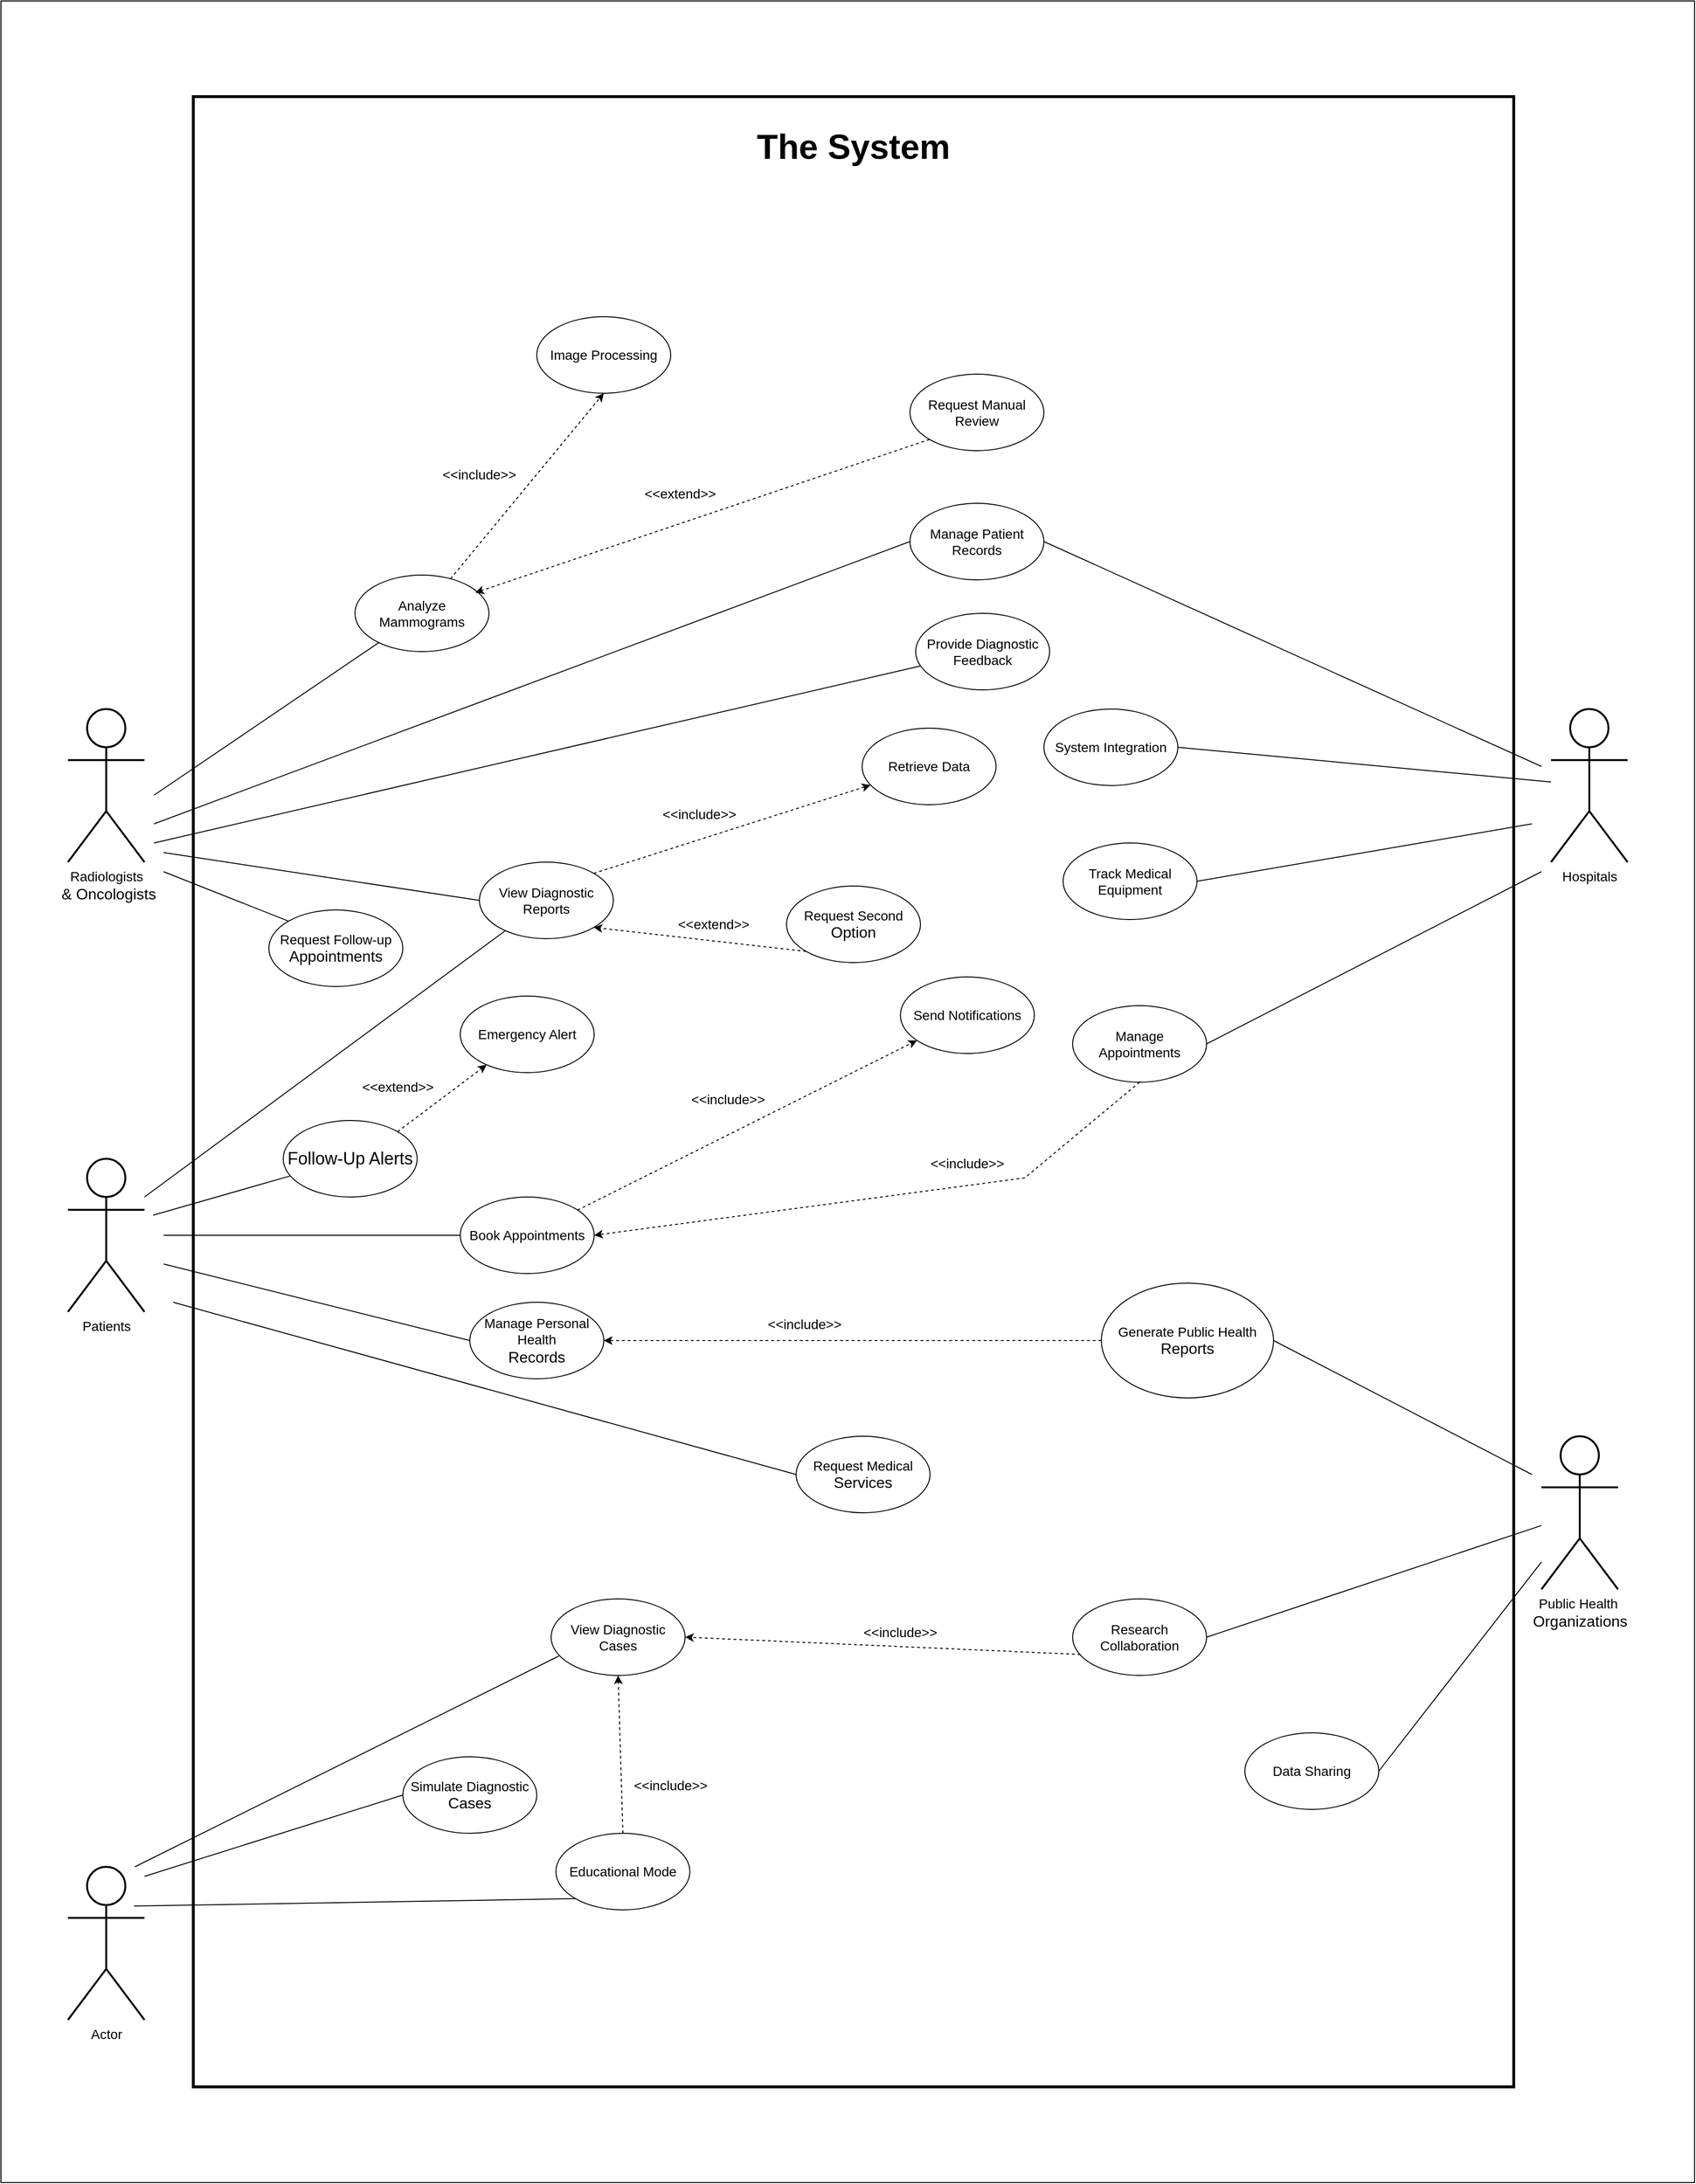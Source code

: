 <mxfile version="24.8.6">
  <diagram name="Page-1" id="EfvkMyXsry1boPUFlgPe">
    <mxGraphModel dx="1483" dy="-5362" grid="1" gridSize="10" guides="1" tooltips="1" connect="1" arrows="1" fold="1" page="1" pageScale="1" pageWidth="850" pageHeight="1100" math="0" shadow="0">
      <root>
        <mxCell id="0" />
        <mxCell id="1" parent="0" />
        <mxCell id="jNFCbJLxegR6J5QKIv35-199" value="" style="rounded=0;whiteSpace=wrap;html=1;fillColor=none;container=1;" vertex="1" parent="1">
          <mxGeometry x="1540" y="7200" width="1770" height="2280" as="geometry" />
        </mxCell>
        <mxCell id="jNFCbJLxegR6J5QKIv35-200" value="" style="rounded=0;whiteSpace=wrap;html=1;strokeWidth=3;" vertex="1" parent="jNFCbJLxegR6J5QKIv35-199">
          <mxGeometry x="201" y="100" width="1380" height="2080" as="geometry" />
        </mxCell>
        <mxCell id="jNFCbJLxegR6J5QKIv35-201" value="&lt;font style=&quot;&quot;&gt;&lt;font style=&quot;font-size: 14px;&quot;&gt;Radiologists&lt;/font&gt;&lt;/font&gt;&lt;div&gt;&lt;font size=&quot;3&quot; style=&quot;&quot;&gt;&lt;font style=&quot;&quot;&gt;&amp;nbsp;&lt;/font&gt;&lt;span style=&quot;background-color: initial;&quot;&gt;&amp;amp;&amp;nbsp;Oncologists&lt;/span&gt;&lt;/font&gt;&lt;/div&gt;" style="shape=umlActor;verticalLabelPosition=bottom;verticalAlign=top;html=1;outlineConnect=0;strokeWidth=2;" vertex="1" parent="jNFCbJLxegR6J5QKIv35-199">
          <mxGeometry x="70" y="740" width="80" height="160" as="geometry" />
        </mxCell>
        <mxCell id="jNFCbJLxegR6J5QKIv35-202" value="&lt;font style=&quot;font-size: 14px;&quot;&gt;Hospitals&lt;/font&gt;" style="shape=umlActor;verticalLabelPosition=bottom;verticalAlign=top;html=1;outlineConnect=0;strokeWidth=2;" vertex="1" parent="jNFCbJLxegR6J5QKIv35-199">
          <mxGeometry x="1620" y="740" width="80" height="160" as="geometry" />
        </mxCell>
        <mxCell id="jNFCbJLxegR6J5QKIv35-203" value="&lt;font style=&quot;font-size: 14px;&quot;&gt;Patients&lt;/font&gt;" style="shape=umlActor;verticalLabelPosition=bottom;verticalAlign=top;html=1;outlineConnect=0;strokeWidth=2;" vertex="1" parent="jNFCbJLxegR6J5QKIv35-199">
          <mxGeometry x="70" y="1210" width="80" height="160" as="geometry" />
        </mxCell>
        <mxCell id="jNFCbJLxegR6J5QKIv35-204" value="&lt;font style=&quot;&quot;&gt;&lt;font style=&quot;font-size: 14px;&quot;&gt;Public Health&amp;nbsp;&lt;/font&gt;&lt;/font&gt;&lt;div&gt;&lt;font size=&quot;3&quot; style=&quot;&quot;&gt;&lt;span style=&quot;background-color: initial;&quot;&gt;Organizations&lt;/span&gt;&lt;/font&gt;&lt;/div&gt;" style="shape=umlActor;verticalLabelPosition=bottom;verticalAlign=top;html=1;outlineConnect=0;strokeWidth=2;" vertex="1" parent="jNFCbJLxegR6J5QKIv35-199">
          <mxGeometry x="1610" y="1500" width="80" height="160" as="geometry" />
        </mxCell>
        <mxCell id="jNFCbJLxegR6J5QKIv35-205" value="&lt;font style=&quot;font-size: 14px;&quot;&gt;Actor&lt;/font&gt;" style="shape=umlActor;verticalLabelPosition=bottom;verticalAlign=top;html=1;outlineConnect=0;strokeWidth=2;" vertex="1" parent="jNFCbJLxegR6J5QKIv35-199">
          <mxGeometry x="70" y="1950" width="80" height="160" as="geometry" />
        </mxCell>
        <mxCell id="jNFCbJLxegR6J5QKIv35-206" value="&lt;b&gt;&lt;font style=&quot;font-size: 36px;&quot;&gt;The System&lt;/font&gt;&lt;/b&gt;" style="text;html=1;align=center;verticalAlign=middle;whiteSpace=wrap;rounded=0;" vertex="1" parent="jNFCbJLxegR6J5QKIv35-199">
          <mxGeometry x="686" y="137" width="410" height="30" as="geometry" />
        </mxCell>
        <mxCell id="jNFCbJLxegR6J5QKIv35-207" value="&lt;font style=&quot;font-size: 14px;&quot;&gt;Analyze Mammograms&lt;/font&gt;" style="ellipse;whiteSpace=wrap;html=1;" vertex="1" parent="jNFCbJLxegR6J5QKIv35-199">
          <mxGeometry x="370" y="600" width="140" height="80" as="geometry" />
        </mxCell>
        <mxCell id="jNFCbJLxegR6J5QKIv35-208" value="&lt;font style=&quot;font-size: 14px;&quot;&gt;Image Processing&lt;/font&gt;" style="ellipse;whiteSpace=wrap;html=1;" vertex="1" parent="jNFCbJLxegR6J5QKIv35-199">
          <mxGeometry x="560" y="330" width="140" height="80" as="geometry" />
        </mxCell>
        <mxCell id="jNFCbJLxegR6J5QKIv35-209" value="&lt;font style=&quot;font-size: 14px;&quot;&gt;Request Manual Review&lt;/font&gt;" style="ellipse;whiteSpace=wrap;html=1;" vertex="1" parent="jNFCbJLxegR6J5QKIv35-199">
          <mxGeometry x="950" y="390" width="140" height="80" as="geometry" />
        </mxCell>
        <mxCell id="jNFCbJLxegR6J5QKIv35-210" value="&lt;font style=&quot;font-size: 14px;&quot;&gt;Manage Patient Records&lt;/font&gt;" style="ellipse;whiteSpace=wrap;html=1;" vertex="1" parent="jNFCbJLxegR6J5QKIv35-199">
          <mxGeometry x="950" y="525" width="140" height="80" as="geometry" />
        </mxCell>
        <mxCell id="jNFCbJLxegR6J5QKIv35-211" value="&lt;font style=&quot;font-size: 14px;&quot;&gt;Provide Diagnostic Feedback&lt;/font&gt;" style="ellipse;whiteSpace=wrap;html=1;" vertex="1" parent="jNFCbJLxegR6J5QKIv35-199">
          <mxGeometry x="956" y="640" width="140" height="80" as="geometry" />
        </mxCell>
        <mxCell id="jNFCbJLxegR6J5QKIv35-212" value="&lt;font style=&quot;font-size: 14px;&quot;&gt;Retrieve Data&lt;/font&gt;" style="ellipse;whiteSpace=wrap;html=1;" vertex="1" parent="jNFCbJLxegR6J5QKIv35-199">
          <mxGeometry x="900" y="760" width="140" height="80" as="geometry" />
        </mxCell>
        <mxCell id="jNFCbJLxegR6J5QKIv35-213" value="&lt;font style=&quot;font-size: 14px;&quot;&gt;System Integration&lt;/font&gt;" style="ellipse;whiteSpace=wrap;html=1;" vertex="1" parent="jNFCbJLxegR6J5QKIv35-199">
          <mxGeometry x="1090" y="740" width="140" height="80" as="geometry" />
        </mxCell>
        <mxCell id="jNFCbJLxegR6J5QKIv35-214" value="&lt;font style=&quot;font-size: 14px;&quot;&gt;Request Follow-up&lt;/font&gt;&lt;div&gt;&lt;font size=&quot;3&quot;&gt;Appointments&lt;/font&gt;&lt;/div&gt;" style="ellipse;whiteSpace=wrap;html=1;" vertex="1" parent="jNFCbJLxegR6J5QKIv35-199">
          <mxGeometry x="280" y="950" width="140" height="80" as="geometry" />
        </mxCell>
        <mxCell id="jNFCbJLxegR6J5QKIv35-215" value="&lt;font style=&quot;font-size: 14px;&quot;&gt;View Diagnostic Reports&lt;/font&gt;" style="ellipse;whiteSpace=wrap;html=1;" vertex="1" parent="jNFCbJLxegR6J5QKIv35-199">
          <mxGeometry x="500" y="900" width="140" height="80" as="geometry" />
        </mxCell>
        <mxCell id="jNFCbJLxegR6J5QKIv35-216" value="&lt;font style=&quot;font-size: 14px;&quot;&gt;Track Medical Equipment&lt;/font&gt;" style="ellipse;whiteSpace=wrap;html=1;" vertex="1" parent="jNFCbJLxegR6J5QKIv35-199">
          <mxGeometry x="1110" y="880" width="140" height="80" as="geometry" />
        </mxCell>
        <mxCell id="jNFCbJLxegR6J5QKIv35-217" value="&lt;font style=&quot;font-size: 18px;&quot;&gt;Follow-Up Alerts&lt;/font&gt;" style="ellipse;whiteSpace=wrap;html=1;" vertex="1" parent="jNFCbJLxegR6J5QKIv35-199">
          <mxGeometry x="295" y="1170" width="140" height="80" as="geometry" />
        </mxCell>
        <mxCell id="jNFCbJLxegR6J5QKIv35-218" value="&lt;font style=&quot;font-size: 14px;&quot;&gt;Emergency Alert&lt;/font&gt;" style="ellipse;whiteSpace=wrap;html=1;" vertex="1" parent="jNFCbJLxegR6J5QKIv35-199">
          <mxGeometry x="480" y="1040" width="140" height="80" as="geometry" />
        </mxCell>
        <mxCell id="jNFCbJLxegR6J5QKIv35-219" value="&lt;font style=&quot;font-size: 14px;&quot;&gt;Request Second&lt;/font&gt;&lt;div&gt;&lt;font size=&quot;3&quot;&gt;Option&lt;/font&gt;&lt;/div&gt;" style="ellipse;whiteSpace=wrap;html=1;" vertex="1" parent="jNFCbJLxegR6J5QKIv35-199">
          <mxGeometry x="821" y="925" width="140" height="80" as="geometry" />
        </mxCell>
        <mxCell id="jNFCbJLxegR6J5QKIv35-220" value="&lt;font style=&quot;font-size: 14px;&quot;&gt;Send Notifications&lt;/font&gt;" style="ellipse;whiteSpace=wrap;html=1;" vertex="1" parent="jNFCbJLxegR6J5QKIv35-199">
          <mxGeometry x="940" y="1020" width="140" height="80" as="geometry" />
        </mxCell>
        <mxCell id="jNFCbJLxegR6J5QKIv35-221" value="&lt;font style=&quot;font-size: 14px;&quot;&gt;Book Appointments&lt;/font&gt;" style="ellipse;whiteSpace=wrap;html=1;" vertex="1" parent="jNFCbJLxegR6J5QKIv35-199">
          <mxGeometry x="480" y="1250" width="140" height="80" as="geometry" />
        </mxCell>
        <mxCell id="jNFCbJLxegR6J5QKIv35-222" value="&lt;font style=&quot;font-size: 14px;&quot;&gt;Manage Appointments&lt;/font&gt;" style="ellipse;whiteSpace=wrap;html=1;" vertex="1" parent="jNFCbJLxegR6J5QKIv35-199">
          <mxGeometry x="1120" y="1050" width="140" height="80" as="geometry" />
        </mxCell>
        <mxCell id="jNFCbJLxegR6J5QKIv35-223" value="&lt;font style=&quot;font-size: 14px;&quot;&gt;Generate Public Health&lt;/font&gt;&lt;div&gt;&lt;font size=&quot;3&quot;&gt;Reports&lt;/font&gt;&lt;/div&gt;" style="ellipse;whiteSpace=wrap;html=1;" vertex="1" parent="jNFCbJLxegR6J5QKIv35-199">
          <mxGeometry x="1150" y="1340" width="180" height="120" as="geometry" />
        </mxCell>
        <mxCell id="jNFCbJLxegR6J5QKIv35-224" value="&lt;font style=&quot;font-size: 14px;&quot;&gt;Manage Personal Health&lt;/font&gt;&lt;div&gt;&lt;font size=&quot;3&quot;&gt;Records&lt;/font&gt;&lt;/div&gt;" style="ellipse;whiteSpace=wrap;html=1;" vertex="1" parent="jNFCbJLxegR6J5QKIv35-199">
          <mxGeometry x="490" y="1360" width="140" height="80" as="geometry" />
        </mxCell>
        <mxCell id="jNFCbJLxegR6J5QKIv35-225" value="&lt;font style=&quot;font-size: 14px;&quot;&gt;Request Medical&lt;/font&gt;&lt;div&gt;&lt;font size=&quot;3&quot;&gt;Services&lt;/font&gt;&lt;/div&gt;" style="ellipse;whiteSpace=wrap;html=1;" vertex="1" parent="jNFCbJLxegR6J5QKIv35-199">
          <mxGeometry x="831" y="1500" width="140" height="80" as="geometry" />
        </mxCell>
        <mxCell id="jNFCbJLxegR6J5QKIv35-226" value="&lt;font style=&quot;font-size: 14px;&quot;&gt;Research Collaboration&lt;/font&gt;" style="ellipse;whiteSpace=wrap;html=1;" vertex="1" parent="jNFCbJLxegR6J5QKIv35-199">
          <mxGeometry x="1120" y="1670" width="140" height="80" as="geometry" />
        </mxCell>
        <mxCell id="jNFCbJLxegR6J5QKIv35-227" value="&lt;font style=&quot;font-size: 14px;&quot;&gt;View Diagnostic Cases&lt;/font&gt;" style="ellipse;whiteSpace=wrap;html=1;" vertex="1" parent="jNFCbJLxegR6J5QKIv35-199">
          <mxGeometry x="575" y="1670" width="140" height="80" as="geometry" />
        </mxCell>
        <mxCell id="jNFCbJLxegR6J5QKIv35-228" value="&lt;font style=&quot;font-size: 14px;&quot;&gt;Data Sharing&lt;/font&gt;" style="ellipse;whiteSpace=wrap;html=1;" vertex="1" parent="jNFCbJLxegR6J5QKIv35-199">
          <mxGeometry x="1300" y="1810" width="140" height="80" as="geometry" />
        </mxCell>
        <mxCell id="jNFCbJLxegR6J5QKIv35-229" value="&lt;font style=&quot;font-size: 14px;&quot;&gt;Simulate Diagnostic&lt;/font&gt;&lt;div&gt;&lt;font size=&quot;3&quot;&gt;Cases&lt;/font&gt;&lt;/div&gt;" style="ellipse;whiteSpace=wrap;html=1;" vertex="1" parent="jNFCbJLxegR6J5QKIv35-199">
          <mxGeometry x="420" y="1835" width="140" height="80" as="geometry" />
        </mxCell>
        <mxCell id="jNFCbJLxegR6J5QKIv35-230" value="&lt;font style=&quot;font-size: 14px;&quot;&gt;Educational Mode&lt;/font&gt;" style="ellipse;whiteSpace=wrap;html=1;" vertex="1" parent="jNFCbJLxegR6J5QKIv35-199">
          <mxGeometry x="580" y="1915" width="140" height="80" as="geometry" />
        </mxCell>
        <mxCell id="jNFCbJLxegR6J5QKIv35-231" value="" style="endArrow=none;html=1;rounded=0;" edge="1" target="jNFCbJLxegR6J5QKIv35-207" parent="jNFCbJLxegR6J5QKIv35-199">
          <mxGeometry width="50" height="50" relative="1" as="geometry">
            <mxPoint x="160" y="830" as="sourcePoint" />
            <mxPoint x="210" y="780" as="targetPoint" />
          </mxGeometry>
        </mxCell>
        <mxCell id="jNFCbJLxegR6J5QKIv35-232" value="" style="endArrow=classic;html=1;rounded=0;entryX=0.5;entryY=1;entryDx=0;entryDy=0;dashed=1;" edge="1" source="jNFCbJLxegR6J5QKIv35-207" target="jNFCbJLxegR6J5QKIv35-208" parent="jNFCbJLxegR6J5QKIv35-199">
          <mxGeometry width="50" height="50" relative="1" as="geometry">
            <mxPoint x="375" y="580" as="sourcePoint" />
            <mxPoint x="425" y="530" as="targetPoint" />
          </mxGeometry>
        </mxCell>
        <mxCell id="jNFCbJLxegR6J5QKIv35-233" value="" style="endArrow=classic;html=1;rounded=0;entryX=0.898;entryY=0.23;entryDx=0;entryDy=0;dashed=1;exitX=0;exitY=1;exitDx=0;exitDy=0;entryPerimeter=0;" edge="1" source="jNFCbJLxegR6J5QKIv35-209" target="jNFCbJLxegR6J5QKIv35-207" parent="jNFCbJLxegR6J5QKIv35-199">
          <mxGeometry width="50" height="50" relative="1" as="geometry">
            <mxPoint x="399" y="592" as="sourcePoint" />
            <mxPoint x="420" y="550" as="targetPoint" />
          </mxGeometry>
        </mxCell>
        <mxCell id="jNFCbJLxegR6J5QKIv35-234" value="" style="endArrow=none;html=1;rounded=0;entryX=0;entryY=0.5;entryDx=0;entryDy=0;" edge="1" target="jNFCbJLxegR6J5QKIv35-210" parent="jNFCbJLxegR6J5QKIv35-199">
          <mxGeometry width="50" height="50" relative="1" as="geometry">
            <mxPoint x="160" y="860" as="sourcePoint" />
            <mxPoint x="210" y="810" as="targetPoint" />
          </mxGeometry>
        </mxCell>
        <mxCell id="jNFCbJLxegR6J5QKIv35-235" value="" style="endArrow=none;html=1;rounded=0;" edge="1" target="jNFCbJLxegR6J5QKIv35-211" parent="jNFCbJLxegR6J5QKIv35-199">
          <mxGeometry width="50" height="50" relative="1" as="geometry">
            <mxPoint x="160" y="880" as="sourcePoint" />
            <mxPoint x="230" y="840" as="targetPoint" />
          </mxGeometry>
        </mxCell>
        <mxCell id="jNFCbJLxegR6J5QKIv35-236" value="" style="endArrow=classic;html=1;rounded=0;exitX=1;exitY=0;exitDx=0;exitDy=0;dashed=1;" edge="1" source="jNFCbJLxegR6J5QKIv35-215" target="jNFCbJLxegR6J5QKIv35-212" parent="jNFCbJLxegR6J5QKIv35-199">
          <mxGeometry width="50" height="50" relative="1" as="geometry">
            <mxPoint x="590.003" y="891.628" as="sourcePoint" />
            <mxPoint x="730" y="790" as="targetPoint" />
          </mxGeometry>
        </mxCell>
        <mxCell id="jNFCbJLxegR6J5QKIv35-237" value="" style="endArrow=none;html=1;rounded=0;exitX=1;exitY=0.5;exitDx=0;exitDy=0;" edge="1" source="jNFCbJLxegR6J5QKIv35-213" target="jNFCbJLxegR6J5QKIv35-202" parent="jNFCbJLxegR6J5QKIv35-199">
          <mxGeometry width="50" height="50" relative="1" as="geometry">
            <mxPoint x="930" y="870" as="sourcePoint" />
            <mxPoint x="980" y="820" as="targetPoint" />
          </mxGeometry>
        </mxCell>
        <mxCell id="jNFCbJLxegR6J5QKIv35-238" value="" style="endArrow=none;html=1;rounded=0;exitX=1;exitY=0.5;exitDx=0;exitDy=0;" edge="1" source="jNFCbJLxegR6J5QKIv35-216" parent="jNFCbJLxegR6J5QKIv35-199">
          <mxGeometry width="50" height="50" relative="1" as="geometry">
            <mxPoint x="1030" y="1010" as="sourcePoint" />
            <mxPoint x="1600" y="860" as="targetPoint" />
          </mxGeometry>
        </mxCell>
        <mxCell id="jNFCbJLxegR6J5QKIv35-239" value="" style="endArrow=none;html=1;rounded=0;exitX=1;exitY=0.5;exitDx=0;exitDy=0;" edge="1" source="jNFCbJLxegR6J5QKIv35-222" parent="jNFCbJLxegR6J5QKIv35-199">
          <mxGeometry width="50" height="50" relative="1" as="geometry">
            <mxPoint x="910" y="1130" as="sourcePoint" />
            <mxPoint x="1610" y="910" as="targetPoint" />
          </mxGeometry>
        </mxCell>
        <mxCell id="jNFCbJLxegR6J5QKIv35-240" value="" style="endArrow=classic;html=1;rounded=0;entryX=1;entryY=1;entryDx=0;entryDy=0;exitX=0;exitY=1;exitDx=0;exitDy=0;dashed=1;" edge="1" source="jNFCbJLxegR6J5QKIv35-219" target="jNFCbJLxegR6J5QKIv35-215" parent="jNFCbJLxegR6J5QKIv35-199">
          <mxGeometry width="50" height="50" relative="1" as="geometry">
            <mxPoint x="604.5" y="1070" as="sourcePoint" />
            <mxPoint x="655.5" y="999" as="targetPoint" />
          </mxGeometry>
        </mxCell>
        <mxCell id="jNFCbJLxegR6J5QKIv35-241" value="" style="endArrow=none;html=1;rounded=0;entryX=0;entryY=0;entryDx=0;entryDy=0;" edge="1" target="jNFCbJLxegR6J5QKIv35-214" parent="jNFCbJLxegR6J5QKIv35-199">
          <mxGeometry width="50" height="50" relative="1" as="geometry">
            <mxPoint x="170" y="910" as="sourcePoint" />
            <mxPoint x="385" y="850" as="targetPoint" />
          </mxGeometry>
        </mxCell>
        <mxCell id="jNFCbJLxegR6J5QKIv35-242" value="" style="endArrow=classic;html=1;rounded=0;dashed=1;" edge="1" source="jNFCbJLxegR6J5QKIv35-221" target="jNFCbJLxegR6J5QKIv35-220" parent="jNFCbJLxegR6J5QKIv35-199">
          <mxGeometry width="50" height="50" relative="1" as="geometry">
            <mxPoint x="620" y="1220" as="sourcePoint" />
            <mxPoint x="594" y="1169" as="targetPoint" />
          </mxGeometry>
        </mxCell>
        <mxCell id="jNFCbJLxegR6J5QKIv35-243" value="" style="endArrow=classic;html=1;rounded=0;dashed=1;exitX=1;exitY=0;exitDx=0;exitDy=0;" edge="1" source="jNFCbJLxegR6J5QKIv35-217" target="jNFCbJLxegR6J5QKIv35-218" parent="jNFCbJLxegR6J5QKIv35-199">
          <mxGeometry width="50" height="50" relative="1" as="geometry">
            <mxPoint x="461" y="1240" as="sourcePoint" />
            <mxPoint x="499" y="1212" as="targetPoint" />
          </mxGeometry>
        </mxCell>
        <mxCell id="jNFCbJLxegR6J5QKIv35-244" value="" style="endArrow=classic;html=1;rounded=0;dashed=1;exitX=0.5;exitY=1;exitDx=0;exitDy=0;entryX=1;entryY=0.5;entryDx=0;entryDy=0;" edge="1" source="jNFCbJLxegR6J5QKIv35-222" target="jNFCbJLxegR6J5QKIv35-221" parent="jNFCbJLxegR6J5QKIv35-199">
          <mxGeometry width="50" height="50" relative="1" as="geometry">
            <mxPoint x="773" y="1300" as="sourcePoint" />
            <mxPoint x="810" y="1272" as="targetPoint" />
            <Array as="points">
              <mxPoint x="1070" y="1230" />
            </Array>
          </mxGeometry>
        </mxCell>
        <mxCell id="jNFCbJLxegR6J5QKIv35-245" value="" style="endArrow=none;html=1;rounded=0;exitX=1;exitY=0.5;exitDx=0;exitDy=0;" edge="1" source="jNFCbJLxegR6J5QKIv35-223" parent="jNFCbJLxegR6J5QKIv35-199">
          <mxGeometry width="50" height="50" relative="1" as="geometry">
            <mxPoint x="1290" y="1530" as="sourcePoint" />
            <mxPoint x="1600" y="1540" as="targetPoint" />
          </mxGeometry>
        </mxCell>
        <mxCell id="jNFCbJLxegR6J5QKIv35-246" value="" style="endArrow=classic;html=1;rounded=0;dashed=1;exitX=0;exitY=0.5;exitDx=0;exitDy=0;entryX=1;entryY=0.5;entryDx=0;entryDy=0;" edge="1" source="jNFCbJLxegR6J5QKIv35-223" target="jNFCbJLxegR6J5QKIv35-224" parent="jNFCbJLxegR6J5QKIv35-199">
          <mxGeometry width="50" height="50" relative="1" as="geometry">
            <mxPoint x="1006" y="1290" as="sourcePoint" />
            <mxPoint x="810" y="1382" as="targetPoint" />
          </mxGeometry>
        </mxCell>
        <mxCell id="jNFCbJLxegR6J5QKIv35-247" value="" style="endArrow=none;html=1;rounded=0;exitX=1;exitY=0.5;exitDx=0;exitDy=0;" edge="1" source="jNFCbJLxegR6J5QKIv35-226" target="jNFCbJLxegR6J5QKIv35-204" parent="jNFCbJLxegR6J5QKIv35-199">
          <mxGeometry width="50" height="50" relative="1" as="geometry">
            <mxPoint x="1130" y="1560" as="sourcePoint" />
            <mxPoint x="1570" y="1610" as="targetPoint" />
          </mxGeometry>
        </mxCell>
        <mxCell id="jNFCbJLxegR6J5QKIv35-248" value="" style="endArrow=none;html=1;rounded=0;exitX=1;exitY=0.5;exitDx=0;exitDy=0;" edge="1" source="jNFCbJLxegR6J5QKIv35-228" parent="jNFCbJLxegR6J5QKIv35-199" target="jNFCbJLxegR6J5QKIv35-204">
          <mxGeometry width="50" height="50" relative="1" as="geometry">
            <mxPoint x="1160" y="1670" as="sourcePoint" />
            <mxPoint x="1600" y="1610" as="targetPoint" />
          </mxGeometry>
        </mxCell>
        <mxCell id="jNFCbJLxegR6J5QKIv35-249" value="" style="endArrow=none;html=1;rounded=0;" edge="1" target="jNFCbJLxegR6J5QKIv35-215" parent="jNFCbJLxegR6J5QKIv35-199">
          <mxGeometry width="50" height="50" relative="1" as="geometry">
            <mxPoint x="150" y="1250" as="sourcePoint" />
            <mxPoint x="200" y="1200" as="targetPoint" />
          </mxGeometry>
        </mxCell>
        <mxCell id="jNFCbJLxegR6J5QKIv35-250" value="" style="endArrow=none;html=1;rounded=0;" edge="1" target="jNFCbJLxegR6J5QKIv35-217" parent="jNFCbJLxegR6J5QKIv35-199">
          <mxGeometry width="50" height="50" relative="1" as="geometry">
            <mxPoint x="159" y="1269" as="sourcePoint" />
            <mxPoint x="535" y="1000" as="targetPoint" />
          </mxGeometry>
        </mxCell>
        <mxCell id="jNFCbJLxegR6J5QKIv35-251" value="" style="endArrow=none;html=1;rounded=0;entryX=0;entryY=0.5;entryDx=0;entryDy=0;" edge="1" target="jNFCbJLxegR6J5QKIv35-221" parent="jNFCbJLxegR6J5QKIv35-199">
          <mxGeometry width="50" height="50" relative="1" as="geometry">
            <mxPoint x="170" y="1290" as="sourcePoint" />
            <mxPoint x="220" y="1240" as="targetPoint" />
          </mxGeometry>
        </mxCell>
        <mxCell id="jNFCbJLxegR6J5QKIv35-252" value="" style="endArrow=none;html=1;rounded=0;entryX=0;entryY=0.5;entryDx=0;entryDy=0;" edge="1" target="jNFCbJLxegR6J5QKIv35-225" parent="jNFCbJLxegR6J5QKIv35-199">
          <mxGeometry width="50" height="50" relative="1" as="geometry">
            <mxPoint x="180" y="1360" as="sourcePoint" />
            <mxPoint x="490" y="1300" as="targetPoint" />
          </mxGeometry>
        </mxCell>
        <mxCell id="jNFCbJLxegR6J5QKIv35-253" value="" style="endArrow=none;html=1;rounded=0;entryX=0;entryY=0.5;entryDx=0;entryDy=0;" edge="1" target="jNFCbJLxegR6J5QKIv35-224" parent="jNFCbJLxegR6J5QKIv35-199">
          <mxGeometry width="50" height="50" relative="1" as="geometry">
            <mxPoint x="170" y="1320" as="sourcePoint" />
            <mxPoint x="230" y="1280" as="targetPoint" />
          </mxGeometry>
        </mxCell>
        <mxCell id="jNFCbJLxegR6J5QKIv35-254" value="" style="endArrow=none;html=1;rounded=0;entryX=0;entryY=0.5;entryDx=0;entryDy=0;" edge="1" target="jNFCbJLxegR6J5QKIv35-229" parent="jNFCbJLxegR6J5QKIv35-199">
          <mxGeometry width="50" height="50" relative="1" as="geometry">
            <mxPoint x="150" y="1960" as="sourcePoint" />
            <mxPoint x="190" y="1900" as="targetPoint" />
          </mxGeometry>
        </mxCell>
        <mxCell id="jNFCbJLxegR6J5QKIv35-255" value="" style="endArrow=none;html=1;rounded=0;entryX=0;entryY=1;entryDx=0;entryDy=0;" edge="1" target="jNFCbJLxegR6J5QKIv35-230" parent="jNFCbJLxegR6J5QKIv35-199">
          <mxGeometry width="50" height="50" relative="1" as="geometry">
            <mxPoint x="139" y="1991" as="sourcePoint" />
            <mxPoint x="400" y="1820" as="targetPoint" />
          </mxGeometry>
        </mxCell>
        <mxCell id="jNFCbJLxegR6J5QKIv35-256" value="" style="endArrow=none;html=1;rounded=0;entryX=0.057;entryY=0.747;entryDx=0;entryDy=0;entryPerimeter=0;" edge="1" target="jNFCbJLxegR6J5QKIv35-227" parent="jNFCbJLxegR6J5QKIv35-199">
          <mxGeometry width="50" height="50" relative="1" as="geometry">
            <mxPoint x="140" y="1950" as="sourcePoint" />
            <mxPoint x="190" y="1900" as="targetPoint" />
          </mxGeometry>
        </mxCell>
        <mxCell id="jNFCbJLxegR6J5QKIv35-257" value="" style="endArrow=classic;html=1;rounded=0;dashed=1;exitX=0.059;exitY=0.726;exitDx=0;exitDy=0;entryX=1;entryY=0.5;entryDx=0;entryDy=0;exitPerimeter=0;" edge="1" source="jNFCbJLxegR6J5QKIv35-226" target="jNFCbJLxegR6J5QKIv35-227" parent="jNFCbJLxegR6J5QKIv35-199">
          <mxGeometry width="50" height="50" relative="1" as="geometry">
            <mxPoint x="930" y="1575" as="sourcePoint" />
            <mxPoint x="590" y="1585" as="targetPoint" />
          </mxGeometry>
        </mxCell>
        <mxCell id="jNFCbJLxegR6J5QKIv35-258" value="" style="endArrow=classic;html=1;rounded=0;dashed=1;exitX=0.5;exitY=0;exitDx=0;exitDy=0;entryX=0.5;entryY=1;entryDx=0;entryDy=0;" edge="1" source="jNFCbJLxegR6J5QKIv35-230" target="jNFCbJLxegR6J5QKIv35-227" parent="jNFCbJLxegR6J5QKIv35-199">
          <mxGeometry width="50" height="50" relative="1" as="geometry">
            <mxPoint x="951.5" y="1789" as="sourcePoint" />
            <mxPoint x="688.5" y="1971" as="targetPoint" />
          </mxGeometry>
        </mxCell>
        <mxCell id="jNFCbJLxegR6J5QKIv35-259" value="" style="endArrow=none;html=1;rounded=0;exitX=1;exitY=0.5;exitDx=0;exitDy=0;" edge="1" source="jNFCbJLxegR6J5QKIv35-210" parent="jNFCbJLxegR6J5QKIv35-199">
          <mxGeometry width="50" height="50" relative="1" as="geometry">
            <mxPoint x="970" y="750" as="sourcePoint" />
            <mxPoint x="1610" y="800" as="targetPoint" />
          </mxGeometry>
        </mxCell>
        <mxCell id="jNFCbJLxegR6J5QKIv35-260" value="" style="endArrow=none;html=1;rounded=0;entryX=0;entryY=0.5;entryDx=0;entryDy=0;" edge="1" target="jNFCbJLxegR6J5QKIv35-215" parent="jNFCbJLxegR6J5QKIv35-199">
          <mxGeometry width="50" height="50" relative="1" as="geometry">
            <mxPoint x="170" y="890" as="sourcePoint" />
            <mxPoint x="399" y="843" as="targetPoint" />
          </mxGeometry>
        </mxCell>
        <mxCell id="jNFCbJLxegR6J5QKIv35-261" value="&lt;font style=&quot;font-size: 14px;&quot;&gt;&amp;lt;&amp;lt;include&amp;gt;&amp;gt;&lt;/font&gt;" style="text;html=1;align=center;verticalAlign=middle;whiteSpace=wrap;rounded=0;" vertex="1" parent="jNFCbJLxegR6J5QKIv35-199">
          <mxGeometry x="470" y="480" width="60" height="30" as="geometry" />
        </mxCell>
        <mxCell id="jNFCbJLxegR6J5QKIv35-262" value="&lt;font style=&quot;font-size: 14px;&quot;&gt;&amp;lt;&amp;lt;extend&amp;gt;&amp;gt;&lt;/font&gt;" style="text;html=1;align=center;verticalAlign=middle;whiteSpace=wrap;rounded=0;" vertex="1" parent="jNFCbJLxegR6J5QKIv35-199">
          <mxGeometry x="680" y="500" width="60" height="30" as="geometry" />
        </mxCell>
        <mxCell id="jNFCbJLxegR6J5QKIv35-263" value="&lt;font style=&quot;font-size: 14px;&quot;&gt;&amp;lt;&amp;lt;extend&amp;gt;&amp;gt;&lt;/font&gt;" style="text;html=1;align=center;verticalAlign=middle;whiteSpace=wrap;rounded=0;" vertex="1" parent="jNFCbJLxegR6J5QKIv35-199">
          <mxGeometry x="715" y="950" width="60" height="30" as="geometry" />
        </mxCell>
        <mxCell id="jNFCbJLxegR6J5QKIv35-264" value="&lt;font style=&quot;font-size: 14px;&quot;&gt;&amp;lt;&amp;lt;include&amp;gt;&amp;gt;&lt;/font&gt;" style="text;html=1;align=center;verticalAlign=middle;whiteSpace=wrap;rounded=0;" vertex="1" parent="jNFCbJLxegR6J5QKIv35-199">
          <mxGeometry x="700" y="835" width="60" height="30" as="geometry" />
        </mxCell>
        <mxCell id="jNFCbJLxegR6J5QKIv35-265" value="&lt;font style=&quot;font-size: 14px;&quot;&gt;&amp;lt;&amp;lt;extend&amp;gt;&amp;gt;&lt;/font&gt;" style="text;html=1;align=center;verticalAlign=middle;whiteSpace=wrap;rounded=0;" vertex="1" parent="jNFCbJLxegR6J5QKIv35-199">
          <mxGeometry x="385" y="1120" width="60" height="30" as="geometry" />
        </mxCell>
        <mxCell id="jNFCbJLxegR6J5QKIv35-266" value="&lt;font style=&quot;font-size: 14px;&quot;&gt;&amp;lt;&amp;lt;include&amp;gt;&amp;gt;&lt;/font&gt;" style="text;html=1;align=center;verticalAlign=middle;whiteSpace=wrap;rounded=0;" vertex="1" parent="jNFCbJLxegR6J5QKIv35-199">
          <mxGeometry x="730" y="1133" width="60" height="30" as="geometry" />
        </mxCell>
        <mxCell id="jNFCbJLxegR6J5QKIv35-267" value="&lt;font style=&quot;font-size: 14px;&quot;&gt;&amp;lt;&amp;lt;include&amp;gt;&amp;gt;&lt;/font&gt;" style="text;html=1;align=center;verticalAlign=middle;whiteSpace=wrap;rounded=0;" vertex="1" parent="jNFCbJLxegR6J5QKIv35-199">
          <mxGeometry x="980" y="1200" width="60" height="30" as="geometry" />
        </mxCell>
        <mxCell id="jNFCbJLxegR6J5QKIv35-268" value="&lt;font style=&quot;font-size: 14px;&quot;&gt;&amp;lt;&amp;lt;include&amp;gt;&amp;gt;&lt;/font&gt;" style="text;html=1;align=center;verticalAlign=middle;whiteSpace=wrap;rounded=0;" vertex="1" parent="jNFCbJLxegR6J5QKIv35-199">
          <mxGeometry x="810" y="1368" width="60" height="30" as="geometry" />
        </mxCell>
        <mxCell id="jNFCbJLxegR6J5QKIv35-269" value="&lt;font style=&quot;font-size: 14px;&quot;&gt;&amp;lt;&amp;lt;include&amp;gt;&amp;gt;&lt;/font&gt;" style="text;html=1;align=center;verticalAlign=middle;whiteSpace=wrap;rounded=0;" vertex="1" parent="jNFCbJLxegR6J5QKIv35-199">
          <mxGeometry x="910" y="1690" width="60" height="30" as="geometry" />
        </mxCell>
        <mxCell id="jNFCbJLxegR6J5QKIv35-270" value="&lt;font style=&quot;font-size: 14px;&quot;&gt;&amp;lt;&amp;lt;include&amp;gt;&amp;gt;&lt;/font&gt;" style="text;html=1;align=center;verticalAlign=middle;whiteSpace=wrap;rounded=0;" vertex="1" parent="jNFCbJLxegR6J5QKIv35-199">
          <mxGeometry x="670" y="1850" width="60" height="30" as="geometry" />
        </mxCell>
      </root>
    </mxGraphModel>
  </diagram>
</mxfile>
